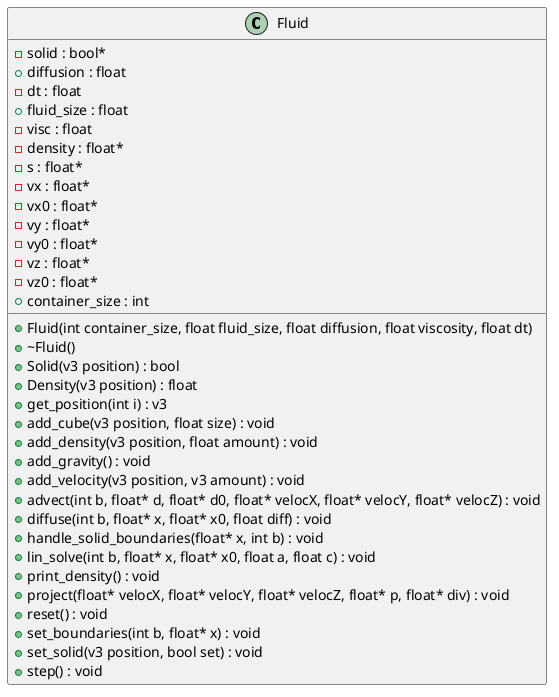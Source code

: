 @startuml





/' Objects '/

class Fluid {
	+Fluid(int container_size, float fluid_size, float diffusion, float viscosity, float dt)
	+~Fluid()
	+Solid(v3 position) : bool
	-solid : bool*
	+Density(v3 position) : float
	+diffusion : float
	-dt : float
	+fluid_size : float
	-visc : float
	-density : float*
	-s : float*
	-vx : float*
	-vx0 : float*
	-vy : float*
	-vy0 : float*
	-vz : float*
	-vz0 : float*
	+container_size : int
	+get_position(int i) : v3
	+add_cube(v3 position, float size) : void
	+add_density(v3 position, float amount) : void
	+add_gravity() : void
	+add_velocity(v3 position, v3 amount) : void
	+advect(int b, float* d, float* d0, float* velocX, float* velocY, float* velocZ) : void
	+diffuse(int b, float* x, float* x0, float diff) : void
	+handle_solid_boundaries(float* x, int b) : void
	+lin_solve(int b, float* x, float* x0, float a, float c) : void
	+print_density() : void
	+project(float* velocX, float* velocY, float* velocZ, float* p, float* div) : void
	+reset() : void
	+set_boundaries(int b, float* x) : void
	+set_solid(v3 position, bool set) : void
	+step() : void
}





/' Inheritance relationships '/




/' Aggregation relationships '/





/' Nested objects '/



@enduml
